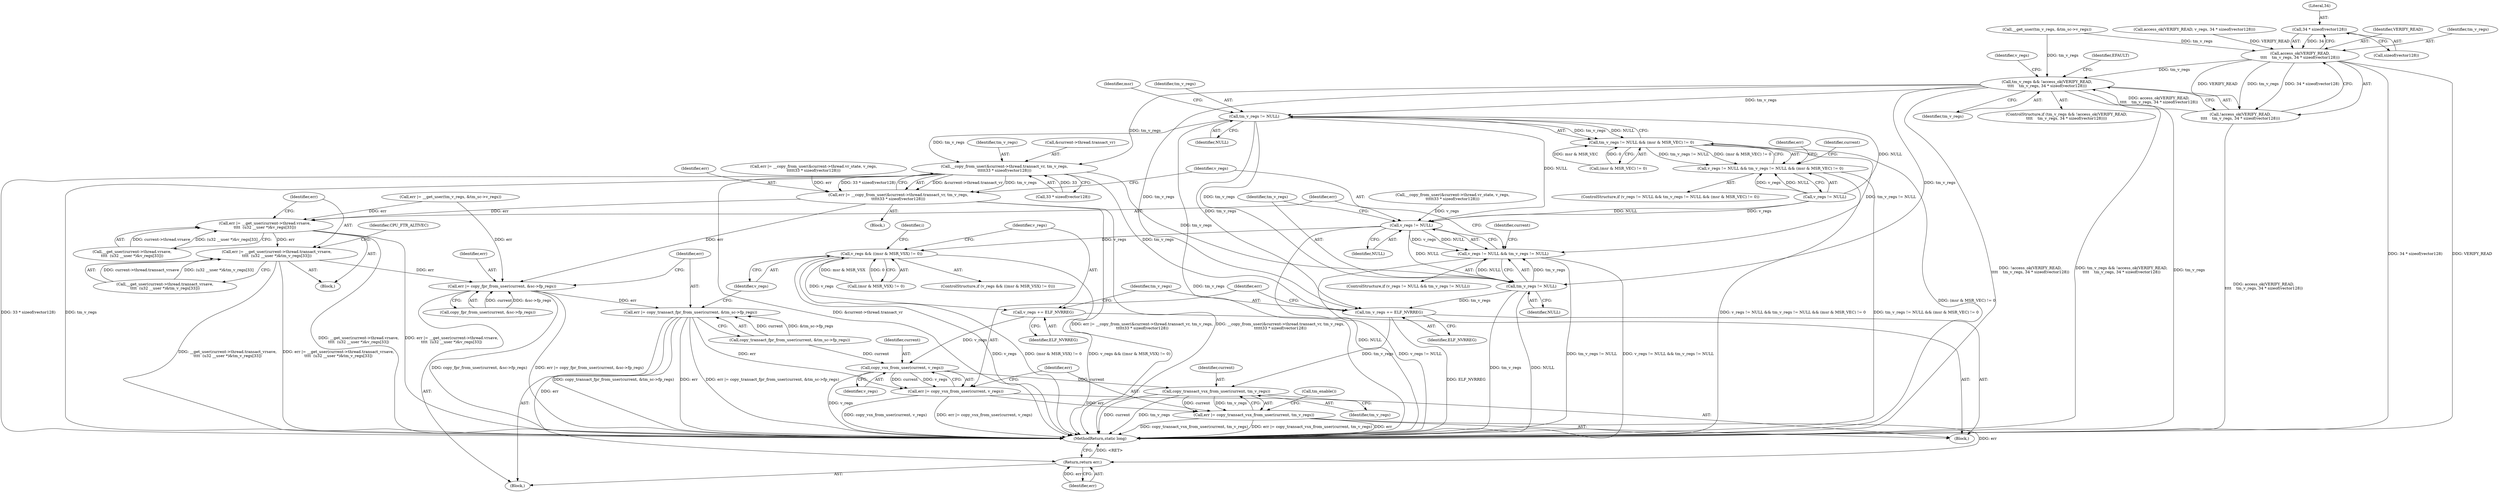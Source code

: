 digraph "0_linux_d2b9d2a5ad5ef04ff978c9923d19730cb05efd55_0@API" {
"1000443" [label="(Call,34 * sizeof(vector128))"];
"1000440" [label="(Call,access_ok(VERIFY_READ,\n\t\t\t\t    tm_v_regs, 34 * sizeof(vector128)))"];
"1000437" [label="(Call,tm_v_regs && !access_ok(VERIFY_READ,\n\t\t\t\t    tm_v_regs, 34 * sizeof(vector128)))"];
"1000456" [label="(Call,tm_v_regs != NULL)"];
"1000455" [label="(Call,tm_v_regs != NULL && (msr & MSR_VEC) != 0)"];
"1000451" [label="(Call,v_regs != NULL && tm_v_regs != NULL && (msr & MSR_VEC) != 0)"];
"1000526" [label="(Call,v_regs != NULL && tm_v_regs != NULL)"];
"1000481" [label="(Call,__copy_from_user(&current->thread.transact_vr, tm_v_regs,\n\t\t\t\t\t33 * sizeof(vector128)))"];
"1000479" [label="(Call,err |= __copy_from_user(&current->thread.transact_vr, tm_v_regs,\n\t\t\t\t\t33 * sizeof(vector128)))"];
"1000534" [label="(Call,err |= __get_user(current->thread.vrsave,\n\t\t\t\t  (u32 __user *)&v_regs[33]))"];
"1000548" [label="(Call,err |= __get_user(current->thread.transact_vrsave,\n\t\t\t\t  (u32 __user *)&tm_v_regs[33]))"];
"1000588" [label="(Call,err |= copy_fpr_from_user(current, &sc->fp_regs))"];
"1000596" [label="(Call,err |= copy_transact_fpr_from_user(current, &tm_sc->fp_regs))"];
"1000619" [label="(Call,err |= copy_vsx_from_user(current, v_regs))"];
"1000624" [label="(Call,err |= copy_transact_vsx_from_user(current, tm_v_regs))"];
"1000717" [label="(Return,return err;)"];
"1000530" [label="(Call,tm_v_regs != NULL)"];
"1000616" [label="(Call,tm_v_regs += ELF_NVRREG)"];
"1000626" [label="(Call,copy_transact_vsx_from_user(current, tm_v_regs))"];
"1000527" [label="(Call,v_regs != NULL)"];
"1000605" [label="(Call,v_regs && ((msr & MSR_VSX) != 0))"];
"1000613" [label="(Call,v_regs += ELF_NVRREG)"];
"1000621" [label="(Call,copy_vsx_from_user(current, v_regs))"];
"1000439" [label="(Call,!access_ok(VERIFY_READ,\n\t\t\t\t    tm_v_regs, 34 * sizeof(vector128)))"];
"1000620" [label="(Identifier,err)"];
"1000527" [label="(Call,v_regs != NULL)"];
"1000482" [label="(Call,&current->thread.transact_vr)"];
"1000444" [label="(Literal,34)"];
"1000598" [label="(Call,copy_transact_fpr_from_user(current, &tm_sc->fp_regs))"];
"1000441" [label="(Identifier,VERIFY_READ)"];
"1000438" [label="(Identifier,tm_v_regs)"];
"1000455" [label="(Call,tm_v_regs != NULL && (msr & MSR_VEC) != 0)"];
"1000532" [label="(Identifier,NULL)"];
"1000437" [label="(Call,tm_v_regs && !access_ok(VERIFY_READ,\n\t\t\t\t    tm_v_regs, 34 * sizeof(vector128)))"];
"1000449" [label="(Identifier,EFAULT)"];
"1000443" [label="(Call,34 * sizeof(vector128))"];
"1000536" [label="(Call,__get_user(current->thread.vrsave,\n\t\t\t\t  (u32 __user *)&v_regs[33]))"];
"1000445" [label="(Call,sizeof(vector128))"];
"1000488" [label="(Identifier,tm_v_regs)"];
"1000588" [label="(Call,err |= copy_fpr_from_user(current, &sc->fp_regs))"];
"1000612" [label="(Block,)"];
"1000528" [label="(Identifier,v_regs)"];
"1000596" [label="(Call,err |= copy_transact_fpr_from_user(current, &tm_sc->fp_regs))"];
"1000457" [label="(Identifier,tm_v_regs)"];
"1000451" [label="(Call,v_regs != NULL && tm_v_regs != NULL && (msr & MSR_VEC) != 0)"];
"1000440" [label="(Call,access_ok(VERIFY_READ,\n\t\t\t\t    tm_v_regs, 34 * sizeof(vector128)))"];
"1000466" [label="(Identifier,err)"];
"1000613" [label="(Call,v_regs += ELF_NVRREG)"];
"1000410" [label="(Call,err |= __get_user(tm_v_regs, &tm_sc->v_regs))"];
"1000625" [label="(Identifier,err)"];
"1000480" [label="(Identifier,err)"];
"1000412" [label="(Call,__get_user(tm_v_regs, &tm_sc->v_regs))"];
"1000549" [label="(Identifier,err)"];
"1000533" [label="(Block,)"];
"1000606" [label="(Identifier,v_regs)"];
"1000456" [label="(Call,tm_v_regs != NULL)"];
"1000467" [label="(Call,__copy_from_user(&current->thread.vr_state, v_regs,\n\t\t\t\t\t33 * sizeof(vector128)))"];
"1000597" [label="(Identifier,err)"];
"1000459" [label="(Call,(msr & MSR_VEC) != 0)"];
"1000628" [label="(Identifier,tm_v_regs)"];
"1000605" [label="(Call,v_regs && ((msr & MSR_VSX) != 0))"];
"1000718" [label="(Identifier,err)"];
"1000458" [label="(Identifier,NULL)"];
"1000439" [label="(Call,!access_ok(VERIFY_READ,\n\t\t\t\t    tm_v_regs, 34 * sizeof(vector128)))"];
"1000615" [label="(Identifier,ELF_NVRREG)"];
"1000607" [label="(Call,(msr & MSR_VSX) != 0)"];
"1000525" [label="(ControlStructure,if (v_regs != NULL && tm_v_regs != NULL))"];
"1000627" [label="(Identifier,current)"];
"1000580" [label="(Identifier,CPU_FTR_ALTIVEC)"];
"1000442" [label="(Identifier,tm_v_regs)"];
"1000621" [label="(Call,copy_vsx_from_user(current, v_regs))"];
"1000481" [label="(Call,__copy_from_user(&current->thread.transact_vr, tm_v_regs,\n\t\t\t\t\t33 * sizeof(vector128)))"];
"1000461" [label="(Identifier,msr)"];
"1000464" [label="(Block,)"];
"1000616" [label="(Call,tm_v_regs += ELF_NVRREG)"];
"1000589" [label="(Identifier,err)"];
"1000452" [label="(Call,v_regs != NULL)"];
"1000619" [label="(Call,err |= copy_vsx_from_user(current, v_regs))"];
"1000121" [label="(Block,)"];
"1000450" [label="(ControlStructure,if (v_regs != NULL && tm_v_regs != NULL && (msr & MSR_VEC) != 0))"];
"1000622" [label="(Identifier,current)"];
"1000465" [label="(Call,err |= __copy_from_user(&current->thread.vr_state, v_regs,\n\t\t\t\t\t33 * sizeof(vector128)))"];
"1000667" [label="(Call,tm_enable())"];
"1000535" [label="(Identifier,err)"];
"1000548" [label="(Call,err |= __get_user(current->thread.transact_vrsave,\n\t\t\t\t  (u32 __user *)&tm_v_regs[33]))"];
"1000526" [label="(Call,v_regs != NULL && tm_v_regs != NULL)"];
"1000497" [label="(Identifier,current)"];
"1000618" [label="(Identifier,ELF_NVRREG)"];
"1000550" [label="(Call,__get_user(current->thread.transact_vrsave,\n\t\t\t\t  (u32 __user *)&tm_v_regs[33]))"];
"1000633" [label="(Identifier,i)"];
"1000567" [label="(Identifier,current)"];
"1000479" [label="(Call,err |= __copy_from_user(&current->thread.transact_vr, tm_v_regs,\n\t\t\t\t\t33 * sizeof(vector128)))"];
"1000530" [label="(Call,tm_v_regs != NULL)"];
"1000626" [label="(Call,copy_transact_vsx_from_user(current, tm_v_regs))"];
"1000529" [label="(Identifier,NULL)"];
"1000534" [label="(Call,err |= __get_user(current->thread.vrsave,\n\t\t\t\t  (u32 __user *)&v_regs[33]))"];
"1000717" [label="(Return,return err;)"];
"1000453" [label="(Identifier,v_regs)"];
"1000614" [label="(Identifier,v_regs)"];
"1000617" [label="(Identifier,tm_v_regs)"];
"1000623" [label="(Identifier,v_regs)"];
"1000436" [label="(ControlStructure,if (tm_v_regs && !access_ok(VERIFY_READ,\n\t\t\t\t    tm_v_regs, 34 * sizeof(vector128))))"];
"1000531" [label="(Identifier,tm_v_regs)"];
"1000604" [label="(ControlStructure,if (v_regs && ((msr & MSR_VSX) != 0)))"];
"1000590" [label="(Call,copy_fpr_from_user(current, &sc->fp_regs))"];
"1000719" [label="(MethodReturn,static long)"];
"1000624" [label="(Call,err |= copy_transact_vsx_from_user(current, tm_v_regs))"];
"1000426" [label="(Call,access_ok(VERIFY_READ, v_regs, 34 * sizeof(vector128)))"];
"1000489" [label="(Call,33 * sizeof(vector128))"];
"1000443" -> "1000440"  [label="AST: "];
"1000443" -> "1000445"  [label="CFG: "];
"1000444" -> "1000443"  [label="AST: "];
"1000445" -> "1000443"  [label="AST: "];
"1000440" -> "1000443"  [label="CFG: "];
"1000443" -> "1000440"  [label="DDG: 34"];
"1000440" -> "1000439"  [label="AST: "];
"1000441" -> "1000440"  [label="AST: "];
"1000442" -> "1000440"  [label="AST: "];
"1000439" -> "1000440"  [label="CFG: "];
"1000440" -> "1000719"  [label="DDG: 34 * sizeof(vector128)"];
"1000440" -> "1000719"  [label="DDG: VERIFY_READ"];
"1000440" -> "1000437"  [label="DDG: tm_v_regs"];
"1000440" -> "1000439"  [label="DDG: VERIFY_READ"];
"1000440" -> "1000439"  [label="DDG: tm_v_regs"];
"1000440" -> "1000439"  [label="DDG: 34 * sizeof(vector128)"];
"1000426" -> "1000440"  [label="DDG: VERIFY_READ"];
"1000412" -> "1000440"  [label="DDG: tm_v_regs"];
"1000437" -> "1000436"  [label="AST: "];
"1000437" -> "1000438"  [label="CFG: "];
"1000437" -> "1000439"  [label="CFG: "];
"1000438" -> "1000437"  [label="AST: "];
"1000439" -> "1000437"  [label="AST: "];
"1000449" -> "1000437"  [label="CFG: "];
"1000453" -> "1000437"  [label="CFG: "];
"1000437" -> "1000719"  [label="DDG: tm_v_regs && !access_ok(VERIFY_READ,\n\t\t\t\t    tm_v_regs, 34 * sizeof(vector128))"];
"1000437" -> "1000719"  [label="DDG: tm_v_regs"];
"1000437" -> "1000719"  [label="DDG: !access_ok(VERIFY_READ,\n\t\t\t\t    tm_v_regs, 34 * sizeof(vector128))"];
"1000412" -> "1000437"  [label="DDG: tm_v_regs"];
"1000439" -> "1000437"  [label="DDG: access_ok(VERIFY_READ,\n\t\t\t\t    tm_v_regs, 34 * sizeof(vector128))"];
"1000437" -> "1000456"  [label="DDG: tm_v_regs"];
"1000437" -> "1000481"  [label="DDG: tm_v_regs"];
"1000437" -> "1000530"  [label="DDG: tm_v_regs"];
"1000437" -> "1000616"  [label="DDG: tm_v_regs"];
"1000456" -> "1000455"  [label="AST: "];
"1000456" -> "1000458"  [label="CFG: "];
"1000457" -> "1000456"  [label="AST: "];
"1000458" -> "1000456"  [label="AST: "];
"1000461" -> "1000456"  [label="CFG: "];
"1000455" -> "1000456"  [label="CFG: "];
"1000456" -> "1000719"  [label="DDG: tm_v_regs"];
"1000456" -> "1000455"  [label="DDG: tm_v_regs"];
"1000456" -> "1000455"  [label="DDG: NULL"];
"1000452" -> "1000456"  [label="DDG: NULL"];
"1000456" -> "1000481"  [label="DDG: tm_v_regs"];
"1000456" -> "1000527"  [label="DDG: NULL"];
"1000456" -> "1000530"  [label="DDG: tm_v_regs"];
"1000456" -> "1000616"  [label="DDG: tm_v_regs"];
"1000455" -> "1000451"  [label="AST: "];
"1000455" -> "1000459"  [label="CFG: "];
"1000459" -> "1000455"  [label="AST: "];
"1000451" -> "1000455"  [label="CFG: "];
"1000455" -> "1000719"  [label="DDG: (msr & MSR_VEC) != 0"];
"1000455" -> "1000451"  [label="DDG: tm_v_regs != NULL"];
"1000455" -> "1000451"  [label="DDG: (msr & MSR_VEC) != 0"];
"1000459" -> "1000455"  [label="DDG: msr & MSR_VEC"];
"1000459" -> "1000455"  [label="DDG: 0"];
"1000455" -> "1000526"  [label="DDG: tm_v_regs != NULL"];
"1000451" -> "1000450"  [label="AST: "];
"1000451" -> "1000452"  [label="CFG: "];
"1000452" -> "1000451"  [label="AST: "];
"1000466" -> "1000451"  [label="CFG: "];
"1000497" -> "1000451"  [label="CFG: "];
"1000451" -> "1000719"  [label="DDG: tm_v_regs != NULL && (msr & MSR_VEC) != 0"];
"1000451" -> "1000719"  [label="DDG: v_regs != NULL && tm_v_regs != NULL && (msr & MSR_VEC) != 0"];
"1000452" -> "1000451"  [label="DDG: v_regs"];
"1000452" -> "1000451"  [label="DDG: NULL"];
"1000526" -> "1000525"  [label="AST: "];
"1000526" -> "1000527"  [label="CFG: "];
"1000526" -> "1000530"  [label="CFG: "];
"1000527" -> "1000526"  [label="AST: "];
"1000530" -> "1000526"  [label="AST: "];
"1000535" -> "1000526"  [label="CFG: "];
"1000567" -> "1000526"  [label="CFG: "];
"1000526" -> "1000719"  [label="DDG: tm_v_regs != NULL"];
"1000526" -> "1000719"  [label="DDG: v_regs != NULL && tm_v_regs != NULL"];
"1000526" -> "1000719"  [label="DDG: v_regs != NULL"];
"1000527" -> "1000526"  [label="DDG: v_regs"];
"1000527" -> "1000526"  [label="DDG: NULL"];
"1000530" -> "1000526"  [label="DDG: tm_v_regs"];
"1000530" -> "1000526"  [label="DDG: NULL"];
"1000481" -> "1000479"  [label="AST: "];
"1000481" -> "1000489"  [label="CFG: "];
"1000482" -> "1000481"  [label="AST: "];
"1000488" -> "1000481"  [label="AST: "];
"1000489" -> "1000481"  [label="AST: "];
"1000479" -> "1000481"  [label="CFG: "];
"1000481" -> "1000719"  [label="DDG: 33 * sizeof(vector128)"];
"1000481" -> "1000719"  [label="DDG: tm_v_regs"];
"1000481" -> "1000719"  [label="DDG: &current->thread.transact_vr"];
"1000481" -> "1000479"  [label="DDG: &current->thread.transact_vr"];
"1000481" -> "1000479"  [label="DDG: tm_v_regs"];
"1000481" -> "1000479"  [label="DDG: 33 * sizeof(vector128)"];
"1000489" -> "1000481"  [label="DDG: 33"];
"1000481" -> "1000530"  [label="DDG: tm_v_regs"];
"1000481" -> "1000616"  [label="DDG: tm_v_regs"];
"1000479" -> "1000464"  [label="AST: "];
"1000480" -> "1000479"  [label="AST: "];
"1000528" -> "1000479"  [label="CFG: "];
"1000479" -> "1000719"  [label="DDG: err |= __copy_from_user(&current->thread.transact_vr, tm_v_regs,\n\t\t\t\t\t33 * sizeof(vector128))"];
"1000479" -> "1000719"  [label="DDG: __copy_from_user(&current->thread.transact_vr, tm_v_regs,\n\t\t\t\t\t33 * sizeof(vector128))"];
"1000465" -> "1000479"  [label="DDG: err"];
"1000479" -> "1000534"  [label="DDG: err"];
"1000479" -> "1000588"  [label="DDG: err"];
"1000534" -> "1000533"  [label="AST: "];
"1000534" -> "1000536"  [label="CFG: "];
"1000535" -> "1000534"  [label="AST: "];
"1000536" -> "1000534"  [label="AST: "];
"1000549" -> "1000534"  [label="CFG: "];
"1000534" -> "1000719"  [label="DDG: __get_user(current->thread.vrsave,\n\t\t\t\t  (u32 __user *)&v_regs[33])"];
"1000534" -> "1000719"  [label="DDG: err |= __get_user(current->thread.vrsave,\n\t\t\t\t  (u32 __user *)&v_regs[33])"];
"1000410" -> "1000534"  [label="DDG: err"];
"1000536" -> "1000534"  [label="DDG: current->thread.vrsave"];
"1000536" -> "1000534"  [label="DDG: (u32 __user *)&v_regs[33]"];
"1000534" -> "1000548"  [label="DDG: err"];
"1000548" -> "1000533"  [label="AST: "];
"1000548" -> "1000550"  [label="CFG: "];
"1000549" -> "1000548"  [label="AST: "];
"1000550" -> "1000548"  [label="AST: "];
"1000580" -> "1000548"  [label="CFG: "];
"1000548" -> "1000719"  [label="DDG: __get_user(current->thread.transact_vrsave,\n\t\t\t\t  (u32 __user *)&tm_v_regs[33])"];
"1000548" -> "1000719"  [label="DDG: err |= __get_user(current->thread.transact_vrsave,\n\t\t\t\t  (u32 __user *)&tm_v_regs[33])"];
"1000550" -> "1000548"  [label="DDG: current->thread.transact_vrsave"];
"1000550" -> "1000548"  [label="DDG: (u32 __user *)&tm_v_regs[33]"];
"1000548" -> "1000588"  [label="DDG: err"];
"1000588" -> "1000121"  [label="AST: "];
"1000588" -> "1000590"  [label="CFG: "];
"1000589" -> "1000588"  [label="AST: "];
"1000590" -> "1000588"  [label="AST: "];
"1000597" -> "1000588"  [label="CFG: "];
"1000588" -> "1000719"  [label="DDG: copy_fpr_from_user(current, &sc->fp_regs)"];
"1000588" -> "1000719"  [label="DDG: err |= copy_fpr_from_user(current, &sc->fp_regs)"];
"1000410" -> "1000588"  [label="DDG: err"];
"1000590" -> "1000588"  [label="DDG: current"];
"1000590" -> "1000588"  [label="DDG: &sc->fp_regs"];
"1000588" -> "1000596"  [label="DDG: err"];
"1000596" -> "1000121"  [label="AST: "];
"1000596" -> "1000598"  [label="CFG: "];
"1000597" -> "1000596"  [label="AST: "];
"1000598" -> "1000596"  [label="AST: "];
"1000606" -> "1000596"  [label="CFG: "];
"1000596" -> "1000719"  [label="DDG: copy_transact_fpr_from_user(current, &tm_sc->fp_regs)"];
"1000596" -> "1000719"  [label="DDG: err"];
"1000596" -> "1000719"  [label="DDG: err |= copy_transact_fpr_from_user(current, &tm_sc->fp_regs)"];
"1000598" -> "1000596"  [label="DDG: current"];
"1000598" -> "1000596"  [label="DDG: &tm_sc->fp_regs"];
"1000596" -> "1000619"  [label="DDG: err"];
"1000596" -> "1000717"  [label="DDG: err"];
"1000619" -> "1000612"  [label="AST: "];
"1000619" -> "1000621"  [label="CFG: "];
"1000620" -> "1000619"  [label="AST: "];
"1000621" -> "1000619"  [label="AST: "];
"1000625" -> "1000619"  [label="CFG: "];
"1000619" -> "1000719"  [label="DDG: copy_vsx_from_user(current, v_regs)"];
"1000619" -> "1000719"  [label="DDG: err |= copy_vsx_from_user(current, v_regs)"];
"1000621" -> "1000619"  [label="DDG: current"];
"1000621" -> "1000619"  [label="DDG: v_regs"];
"1000619" -> "1000624"  [label="DDG: err"];
"1000624" -> "1000612"  [label="AST: "];
"1000624" -> "1000626"  [label="CFG: "];
"1000625" -> "1000624"  [label="AST: "];
"1000626" -> "1000624"  [label="AST: "];
"1000667" -> "1000624"  [label="CFG: "];
"1000624" -> "1000719"  [label="DDG: copy_transact_vsx_from_user(current, tm_v_regs)"];
"1000624" -> "1000719"  [label="DDG: err |= copy_transact_vsx_from_user(current, tm_v_regs)"];
"1000624" -> "1000719"  [label="DDG: err"];
"1000626" -> "1000624"  [label="DDG: current"];
"1000626" -> "1000624"  [label="DDG: tm_v_regs"];
"1000624" -> "1000717"  [label="DDG: err"];
"1000717" -> "1000121"  [label="AST: "];
"1000717" -> "1000718"  [label="CFG: "];
"1000718" -> "1000717"  [label="AST: "];
"1000719" -> "1000717"  [label="CFG: "];
"1000717" -> "1000719"  [label="DDG: <RET>"];
"1000718" -> "1000717"  [label="DDG: err"];
"1000530" -> "1000532"  [label="CFG: "];
"1000531" -> "1000530"  [label="AST: "];
"1000532" -> "1000530"  [label="AST: "];
"1000530" -> "1000719"  [label="DDG: tm_v_regs"];
"1000530" -> "1000719"  [label="DDG: NULL"];
"1000527" -> "1000530"  [label="DDG: NULL"];
"1000530" -> "1000616"  [label="DDG: tm_v_regs"];
"1000616" -> "1000612"  [label="AST: "];
"1000616" -> "1000618"  [label="CFG: "];
"1000617" -> "1000616"  [label="AST: "];
"1000618" -> "1000616"  [label="AST: "];
"1000620" -> "1000616"  [label="CFG: "];
"1000616" -> "1000719"  [label="DDG: ELF_NVRREG"];
"1000616" -> "1000626"  [label="DDG: tm_v_regs"];
"1000626" -> "1000628"  [label="CFG: "];
"1000627" -> "1000626"  [label="AST: "];
"1000628" -> "1000626"  [label="AST: "];
"1000626" -> "1000719"  [label="DDG: current"];
"1000626" -> "1000719"  [label="DDG: tm_v_regs"];
"1000621" -> "1000626"  [label="DDG: current"];
"1000527" -> "1000529"  [label="CFG: "];
"1000528" -> "1000527"  [label="AST: "];
"1000529" -> "1000527"  [label="AST: "];
"1000531" -> "1000527"  [label="CFG: "];
"1000527" -> "1000719"  [label="DDG: NULL"];
"1000467" -> "1000527"  [label="DDG: v_regs"];
"1000452" -> "1000527"  [label="DDG: v_regs"];
"1000452" -> "1000527"  [label="DDG: NULL"];
"1000527" -> "1000605"  [label="DDG: v_regs"];
"1000605" -> "1000604"  [label="AST: "];
"1000605" -> "1000606"  [label="CFG: "];
"1000605" -> "1000607"  [label="CFG: "];
"1000606" -> "1000605"  [label="AST: "];
"1000607" -> "1000605"  [label="AST: "];
"1000614" -> "1000605"  [label="CFG: "];
"1000633" -> "1000605"  [label="CFG: "];
"1000605" -> "1000719"  [label="DDG: (msr & MSR_VSX) != 0"];
"1000605" -> "1000719"  [label="DDG: v_regs && ((msr & MSR_VSX) != 0)"];
"1000605" -> "1000719"  [label="DDG: v_regs"];
"1000607" -> "1000605"  [label="DDG: msr & MSR_VSX"];
"1000607" -> "1000605"  [label="DDG: 0"];
"1000605" -> "1000613"  [label="DDG: v_regs"];
"1000613" -> "1000612"  [label="AST: "];
"1000613" -> "1000615"  [label="CFG: "];
"1000614" -> "1000613"  [label="AST: "];
"1000615" -> "1000613"  [label="AST: "];
"1000617" -> "1000613"  [label="CFG: "];
"1000613" -> "1000621"  [label="DDG: v_regs"];
"1000621" -> "1000623"  [label="CFG: "];
"1000622" -> "1000621"  [label="AST: "];
"1000623" -> "1000621"  [label="AST: "];
"1000621" -> "1000719"  [label="DDG: v_regs"];
"1000598" -> "1000621"  [label="DDG: current"];
"1000439" -> "1000719"  [label="DDG: access_ok(VERIFY_READ,\n\t\t\t\t    tm_v_regs, 34 * sizeof(vector128))"];
}
